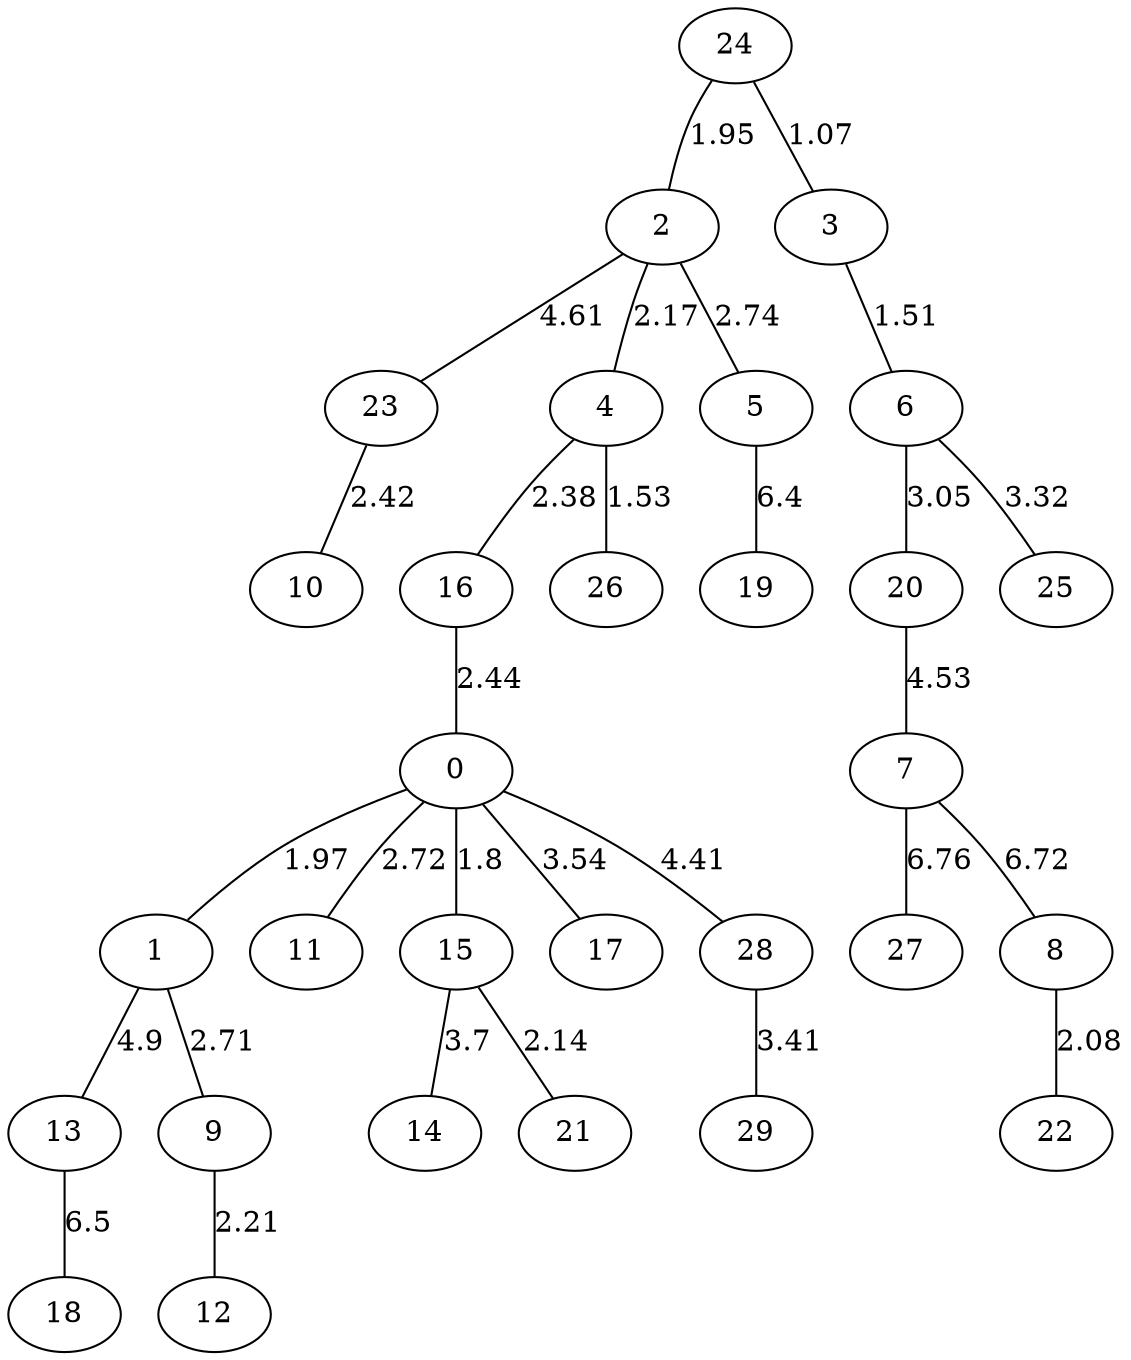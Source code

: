 graph G {
  "0";
  "1";
  "10";
  "11";
  "12";
  "13";
  "14";
  "15";
  "16";
  "17";
  "18";
  "19";
  "2";
  "20";
  "21";
  "22";
  "23";
  "24";
  "25";
  "26";
  "27";
  "28";
  "29";
  "3";
  "4";
  "5";
  "6";
  "7";
  "8";
  "9";
  "24" -- "3" [label="1.07"];
  "3" -- "6" [label="1.51"];
  "24" -- "2" [label="1.95"];
  "2" -- "4" [label="2.17"];
  "4" -- "26" [label="1.53"];
  "4" -- "16" [label="2.38"];
  "16" -- "0" [label="2.44"];
  "0" -- "15" [label="1.8"];
  "0" -- "1" [label="1.97"];
  "15" -- "21" [label="2.14"];
  "1" -- "9" [label="2.71"];
  "9" -- "12" [label="2.21"];
  "0" -- "11" [label="2.72"];
  "2" -- "5" [label="2.74"];
  "6" -- "20" [label="3.05"];
  "6" -- "25" [label="3.32"];
  "0" -- "17" [label="3.54"];
  "15" -- "14" [label="3.7"];
  "0" -- "28" [label="4.41"];
  "28" -- "29" [label="3.41"];
  "20" -- "7" [label="4.53"];
  "2" -- "23" [label="4.61"];
  "23" -- "10" [label="2.42"];
  "1" -- "13" [label="4.9"];
  "5" -- "19" [label="6.4"];
  "13" -- "18" [label="6.5"];
  "7" -- "8" [label="6.72"];
  "8" -- "22" [label="2.08"];
  "7" -- "27" [label="6.76"];
}
